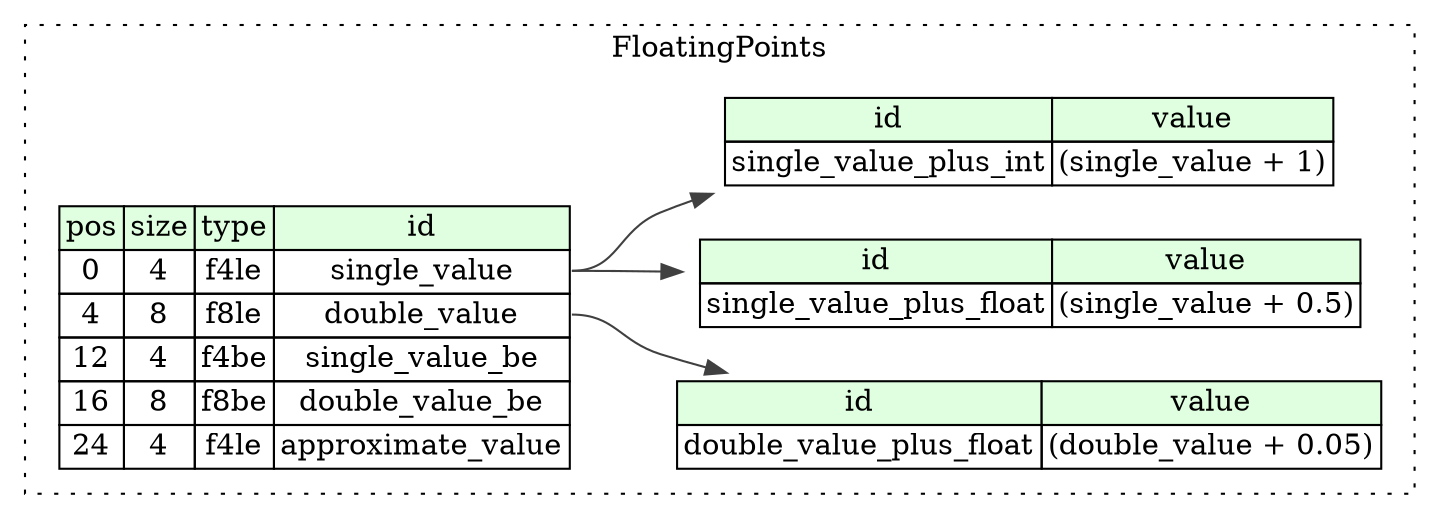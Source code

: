 digraph {
	rankdir=LR;
	node [shape=plaintext];
	subgraph cluster__floating_points {
		label="FloatingPoints";
		graph[style=dotted];

		floating_points__seq [label=<<TABLE BORDER="0" CELLBORDER="1" CELLSPACING="0">
			<TR><TD BGCOLOR="#E0FFE0">pos</TD><TD BGCOLOR="#E0FFE0">size</TD><TD BGCOLOR="#E0FFE0">type</TD><TD BGCOLOR="#E0FFE0">id</TD></TR>
			<TR><TD PORT="single_value_pos">0</TD><TD PORT="single_value_size">4</TD><TD>f4le</TD><TD PORT="single_value_type">single_value</TD></TR>
			<TR><TD PORT="double_value_pos">4</TD><TD PORT="double_value_size">8</TD><TD>f8le</TD><TD PORT="double_value_type">double_value</TD></TR>
			<TR><TD PORT="single_value_be_pos">12</TD><TD PORT="single_value_be_size">4</TD><TD>f4be</TD><TD PORT="single_value_be_type">single_value_be</TD></TR>
			<TR><TD PORT="double_value_be_pos">16</TD><TD PORT="double_value_be_size">8</TD><TD>f8be</TD><TD PORT="double_value_be_type">double_value_be</TD></TR>
			<TR><TD PORT="approximate_value_pos">24</TD><TD PORT="approximate_value_size">4</TD><TD>f4le</TD><TD PORT="approximate_value_type">approximate_value</TD></TR>
		</TABLE>>];
		floating_points__inst__double_value_plus_float [label=<<TABLE BORDER="0" CELLBORDER="1" CELLSPACING="0">
			<TR><TD BGCOLOR="#E0FFE0">id</TD><TD BGCOLOR="#E0FFE0">value</TD></TR>
			<TR><TD>double_value_plus_float</TD><TD>(double_value + 0.05)</TD></TR>
		</TABLE>>];
		floating_points__inst__single_value_plus_float [label=<<TABLE BORDER="0" CELLBORDER="1" CELLSPACING="0">
			<TR><TD BGCOLOR="#E0FFE0">id</TD><TD BGCOLOR="#E0FFE0">value</TD></TR>
			<TR><TD>single_value_plus_float</TD><TD>(single_value + 0.5)</TD></TR>
		</TABLE>>];
		floating_points__inst__single_value_plus_int [label=<<TABLE BORDER="0" CELLBORDER="1" CELLSPACING="0">
			<TR><TD BGCOLOR="#E0FFE0">id</TD><TD BGCOLOR="#E0FFE0">value</TD></TR>
			<TR><TD>single_value_plus_int</TD><TD>(single_value + 1)</TD></TR>
		</TABLE>>];
	}
	floating_points__seq:double_value_type -> floating_points__inst__double_value_plus_float [color="#404040"];
	floating_points__seq:single_value_type -> floating_points__inst__single_value_plus_float [color="#404040"];
	floating_points__seq:single_value_type -> floating_points__inst__single_value_plus_int [color="#404040"];
}
